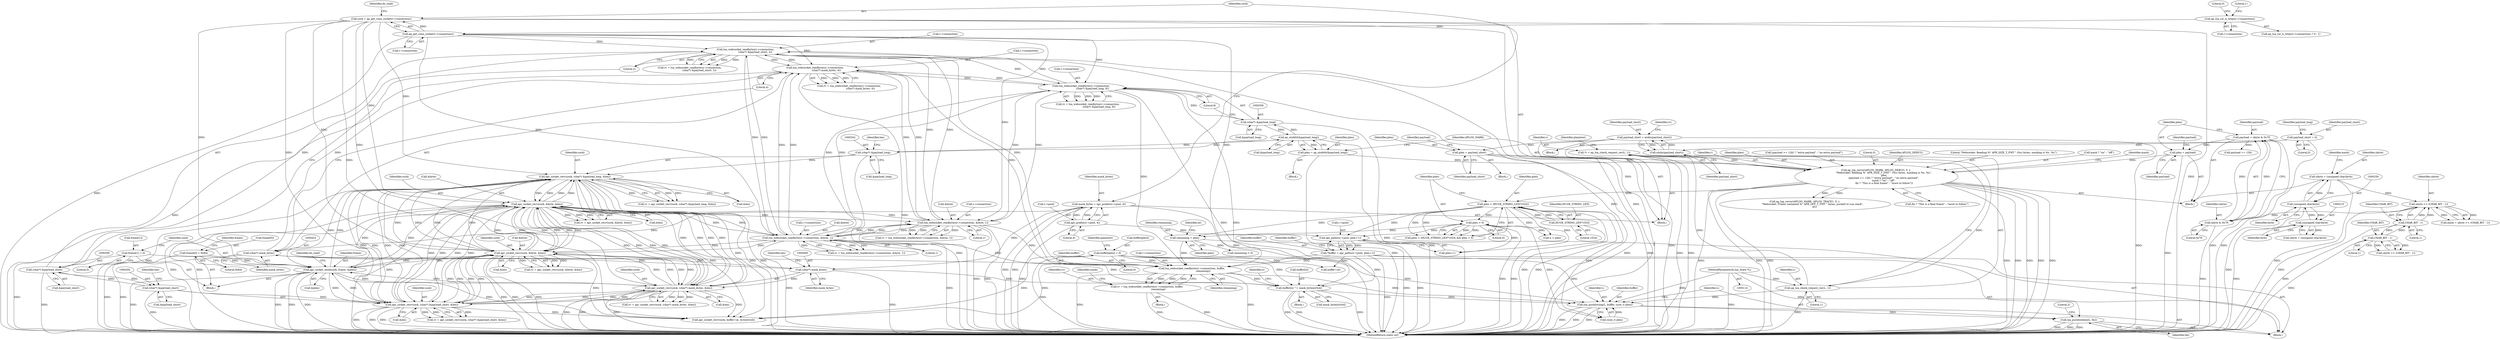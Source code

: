 digraph "0_httpd_643f0fcf3b8ab09a68f0ecd2aa37aafeda3e63ef@pointer" {
"1000509" [label="(Call,lua_websocket_readbytes(r->connection, buffer, \n                            remaining))"];
"1000301" [label="(Call,lua_websocket_readbytes(r->connection, \n                        (char*) &payload_short, 2))"];
"1000417" [label="(Call,lua_websocket_readbytes(r->connection, \n                            (char*) mask_bytes, 4))"];
"1000170" [label="(Call,ap_get_conn_socket(r->connection))"];
"1000155" [label="(Call,ap_lua_ssl_is_https(r->connection))"];
"1000351" [label="(Call,lua_websocket_readbytes(r->connection, \n                            (char*) &payload_long, 8))"];
"1000244" [label="(Call,lua_websocket_readbytes(r->connection, &byte, 1))"];
"1000195" [label="(Call,lua_websocket_readbytes(r->connection, &byte, 1))"];
"1000185" [label="(Call,apr_socket_recv(sock, &byte, &len))"];
"1000567" [label="(Call,apr_socket_send(sock, frame, &plen))"];
"1000406" [label="(Call,apr_socket_recv(sock, (char*) mask_bytes, &len))"];
"1000339" [label="(Call,apr_socket_recv(sock, (char*) &payload_long, &len))"];
"1000289" [label="(Call,apr_socket_recv(sock, (char*) &payload_short, &len))"];
"1000168" [label="(Call,sock = ap_get_conn_socket(r->connection))"];
"1000234" [label="(Call,apr_socket_recv(sock, &byte, &len))"];
"1000291" [label="(Call,(char*) &payload_short)"];
"1000305" [label="(Call,(char*) &payload_short)"];
"1000341" [label="(Call,(char*) &payload_long)"];
"1000367" [label="(Call,ap_ntoh64(&payload_long))"];
"1000355" [label="(Call,(char*) &payload_long)"];
"1000408" [label="(Call,(char*) mask_bytes)"];
"1000421" [label="(Call,(char*) mask_bytes)"];
"1000161" [label="(Call,mask_bytes = apr_pcalloc(r->pool, 4))"];
"1000163" [label="(Call,apr_pcalloc(r->pool, 4))"];
"1000562" [label="(Call,frame[1] = 0)"];
"1000557" [label="(Call,frame[0] = 0x8A)"];
"1000462" [label="(Call,buffer[plen] = 0)"];
"1000453" [label="(Call,*buffer = apr_palloc(r->pool, plen+1))"];
"1000455" [label="(Call,apr_palloc(r->pool, plen+1))"];
"1000439" [label="(Call,plen > 0)"];
"1000434" [label="(Call,plen < (HUGE_STRING_LEN*1024))"];
"1000374" [label="(Call,ap_log_rerror(APLOG_MARK, APLOG_DEBUG, 0, r, \n                    \"Websocket: Reading %\" APR_SIZE_T_FMT \" (%s) bytes, masking is %s. %s\", \n                    plen,\n                    (payload >= 126) ? \"extra payload\" : \"no extra payload\", \n                    mask ? \"on\" : \"off\", \n                    fin ? \"This is a final frame\" : \"more to follow\"))"];
"1000147" [label="(Call,*r = ap_lua_check_request_rec(L, 1))"];
"1000149" [label="(Call,ap_lua_check_request_rec(L, 1))"];
"1000115" [label="(MethodParameterIn,lua_State *L)"];
"1000273" [label="(Call,plen = payload)"];
"1000268" [label="(Call,payload = ubyte & 0x7f)"];
"1000270" [label="(Call,ubyte & 0x7f)"];
"1000263" [label="(Call,ubyte >> (CHAR_BIT - 1))"];
"1000256" [label="(Call,ubyte = (unsigned char)byte)"];
"1000258" [label="(Call,(unsigned char)byte)"];
"1000214" [label="(Call,(unsigned char)byte)"];
"1000265" [label="(Call,CHAR_BIT - 1)"];
"1000221" [label="(Call,CHAR_BIT - 1)"];
"1000365" [label="(Call,plen = ap_ntoh64(&payload_long))"];
"1000319" [label="(Call,plen = payload_short)"];
"1000310" [label="(Call,payload_short = ntohs(payload_short))"];
"1000312" [label="(Call,ntohs(payload_short))"];
"1000136" [label="(Call,payload_short = 0)"];
"1000436" [label="(Call,HUGE_STRING_LEN*1024)"];
"1000444" [label="(Call,remaining = plen)"];
"1000507" [label="(Call,rv = lua_websocket_readbytes(r->connection, buffer, \n                            remaining))"];
"1000528" [label="(Call,buffer[n] ^= mask_bytes[n%4])"];
"1000537" [label="(Call,lua_pushlstring(L, buffer, (size_t) plen))"];
"1000543" [label="(Call,lua_pushboolean(L, fin))"];
"1000498" [label="(Call,ap_log_rerror(APLOG_MARK, APLOG_TRACE1, 0, r, \n                    \"Websocket: Frame contained %\" APR_OFF_T_FMT \" bytes, pushed to Lua stack\", \n                        at))"];
"1000269" [label="(Identifier,payload)"];
"1000568" [label="(Identifier,sock)"];
"1000355" [label="(Call,(char*) &payload_long)"];
"1000482" [label="(Call,buffer+at)"];
"1000435" [label="(Identifier,plen)"];
"1000170" [label="(Call,ap_get_conn_socket(r->connection))"];
"1000321" [label="(Identifier,payload_short)"];
"1000222" [label="(Identifier,CHAR_BIT)"];
"1000256" [label="(Call,ubyte = (unsigned char)byte)"];
"1000266" [label="(Identifier,CHAR_BIT)"];
"1000147" [label="(Call,*r = ap_lua_check_request_rec(L, 1))"];
"1000573" [label="(Identifier,do_read)"];
"1000442" [label="(Block,)"];
"1000262" [label="(Identifier,mask)"];
"1000547" [label="(Literal,2)"];
"1000540" [label="(Call,(size_t) plen)"];
"1000404" [label="(Call,rv = apr_socket_recv(sock, (char*) mask_bytes, &len))"];
"1000544" [label="(Identifier,L)"];
"1000543" [label="(Call,lua_pushboolean(L, fin))"];
"1000433" [label="(Call,plen < (HUGE_STRING_LEN*1024) && plen > 0)"];
"1000545" [label="(Identifier,fin)"];
"1000507" [label="(Call,rv = lua_websocket_readbytes(r->connection, buffer, \n                            remaining))"];
"1000171" [label="(Call,r->connection)"];
"1000463" [label="(Call,buffer[plen])"];
"1000522" [label="(Call,n < plen)"];
"1000278" [label="(Identifier,payload)"];
"1000199" [label="(Call,&byte)"];
"1000212" [label="(Call,ubyte = (unsigned char)byte)"];
"1000289" [label="(Call,apr_socket_recv(sock, (char*) &payload_short, &len))"];
"1000149" [label="(Call,ap_lua_check_request_rec(L, 1))"];
"1000137" [label="(Identifier,payload_short)"];
"1000567" [label="(Call,apr_socket_send(sock, frame, &plen))"];
"1000516" [label="(Identifier,mask)"];
"1000455" [label="(Call,apr_palloc(r->pool, plen+1))"];
"1000410" [label="(Identifier,mask_bytes)"];
"1000305" [label="(Call,(char*) &payload_short)"];
"1000161" [label="(Call,mask_bytes = apr_pcalloc(r->pool, 4))"];
"1000309" [label="(Literal,2)"];
"1000337" [label="(Call,rv = apr_socket_recv(sock, (char*) &payload_long, &len))"];
"1000234" [label="(Call,apr_socket_recv(sock, &byte, &len))"];
"1000319" [label="(Call,plen = payload_short)"];
"1000257" [label="(Identifier,ubyte)"];
"1000424" [label="(Literal,4)"];
"1000561" [label="(Literal,0x8A)"];
"1000271" [label="(Identifier,ubyte)"];
"1000316" [label="(Identifier,rv)"];
"1000311" [label="(Identifier,payload_short)"];
"1000381" [label="(Call,(payload >= 126) ? \"extra payload\" : \"no extra payload\")"];
"1000343" [label="(Call,&payload_long)"];
"1000377" [label="(Literal,0)"];
"1000275" [label="(Identifier,payload)"];
"1000219" [label="(Call,ubyte >> (CHAR_BIT - 1))"];
"1000328" [label="(Identifier,payload)"];
"1000242" [label="(Call,rv = lua_websocket_readbytes(r->connection, &byte, 1))"];
"1000445" [label="(Identifier,remaining)"];
"1000450" [label="(Identifier,at)"];
"1000310" [label="(Call,payload_short = ntohs(payload_short))"];
"1000280" [label="(Block,)"];
"1000195" [label="(Call,lua_websocket_readbytes(r->connection, &byte, 1))"];
"1000116" [label="(Block,)"];
"1000245" [label="(Call,r->connection)"];
"1000529" [label="(Call,buffer[n])"];
"1000446" [label="(Identifier,plen)"];
"1000508" [label="(Identifier,rv)"];
"1000407" [label="(Identifier,sock)"];
"1000434" [label="(Call,plen < (HUGE_STRING_LEN*1024))"];
"1000313" [label="(Identifier,payload_short)"];
"1000509" [label="(Call,lua_websocket_readbytes(r->connection, buffer, \n                            remaining))"];
"1000466" [label="(Literal,0)"];
"1000352" [label="(Call,r->connection)"];
"1000287" [label="(Call,rv = apr_socket_recv(sock, (char*) &payload_short, &len))"];
"1000244" [label="(Call,lua_websocket_readbytes(r->connection, &byte, 1))"];
"1000264" [label="(Identifier,ubyte)"];
"1000440" [label="(Identifier,plen)"];
"1000462" [label="(Call,buffer[plen] = 0)"];
"1000459" [label="(Call,plen+1)"];
"1000261" [label="(Call,mask = ubyte >> (CHAR_BIT - 1))"];
"1000138" [label="(Literal,0)"];
"1000406" [label="(Call,apr_socket_recv(sock, (char*) mask_bytes, &len))"];
"1000162" [label="(Identifier,mask_bytes)"];
"1000538" [label="(Identifier,L)"];
"1000302" [label="(Call,r->connection)"];
"1000438" [label="(Literal,1024)"];
"1000216" [label="(Identifier,byte)"];
"1000526" [label="(Identifier,n)"];
"1000291" [label="(Call,(char*) &payload_short)"];
"1000238" [label="(Call,&len)"];
"1000175" [label="(Identifier,do_read)"];
"1000367" [label="(Call,ap_ntoh64(&payload_long))"];
"1000277" [label="(Call,payload == 126)"];
"1000250" [label="(Literal,1)"];
"1000141" [label="(Identifier,payload_long)"];
"1000376" [label="(Identifier,APLOG_DEBUG)"];
"1000268" [label="(Call,payload = ubyte & 0x7f)"];
"1000532" [label="(Call,mask_bytes[n%4])"];
"1000301" [label="(Call,lua_websocket_readbytes(r->connection, \n                        (char*) &payload_short, 2))"];
"1000441" [label="(Literal,0)"];
"1000260" [label="(Identifier,byte)"];
"1000273" [label="(Call,plen = payload)"];
"1000345" [label="(Call,&len)"];
"1000558" [label="(Call,frame[0])"];
"1000232" [label="(Call,rv = apr_socket_recv(sock, &byte, &len))"];
"1000380" [label="(Identifier,plen)"];
"1000183" [label="(Call,rv = apr_socket_recv(sock, &byte, &len))"];
"1000307" [label="(Call,&payload_short)"];
"1000318" [label="(Block,)"];
"1000563" [label="(Call,frame[1])"];
"1000148" [label="(Identifier,r)"];
"1000270" [label="(Call,ubyte & 0x7f)"];
"1000375" [label="(Identifier,APLOG_MARK)"];
"1000444" [label="(Call,remaining = plen)"];
"1000480" [label="(Call,apr_socket_recv(sock, buffer+at, &received))"];
"1000456" [label="(Call,r->pool)"];
"1000569" [label="(Identifier,frame)"];
"1000418" [label="(Call,r->connection)"];
"1000154" [label="(Call,ap_lua_ssl_is_https(r->connection) ? 0 : 1)"];
"1000364" [label="(Block,)"];
"1000186" [label="(Identifier,sock)"];
"1000193" [label="(Call,rv = lua_websocket_readbytes(r->connection, &byte, 1))"];
"1000379" [label="(Literal,\"Websocket: Reading %\" APR_SIZE_T_FMT \" (%s) bytes, masking is %s. %s\")"];
"1000566" [label="(Literal,0)"];
"1000366" [label="(Identifier,plen)"];
"1000411" [label="(Call,&len)"];
"1000267" [label="(Literal,1)"];
"1000453" [label="(Call,*buffer = apr_palloc(r->pool, plen+1))"];
"1000339" [label="(Call,apr_socket_recv(sock, (char*) &payload_long, &len))"];
"1000537" [label="(Call,lua_pushlstring(L, buffer, (size_t) plen))"];
"1000368" [label="(Call,&payload_long)"];
"1000454" [label="(Identifier,buffer)"];
"1000391" [label="(Call,fin ? \"This is a final frame\" : \"more to follow\")"];
"1000167" [label="(Literal,4)"];
"1000153" [label="(Identifier,plaintext)"];
"1000351" [label="(Call,lua_websocket_readbytes(r->connection, \n                            (char*) &payload_long, 8))"];
"1000185" [label="(Call,apr_socket_recv(sock, &byte, &len))"];
"1000295" [label="(Call,&len)"];
"1000417" [label="(Call,lua_websocket_readbytes(r->connection, \n                            (char*) mask_bytes, 4))"];
"1000412" [label="(Identifier,len)"];
"1000423" [label="(Identifier,mask_bytes)"];
"1000155" [label="(Call,ap_lua_ssl_is_https(r->connection))"];
"1000265" [label="(Call,CHAR_BIT - 1)"];
"1000341" [label="(Call,(char*) &payload_long)"];
"1000539" [label="(Identifier,buffer)"];
"1000201" [label="(Literal,1)"];
"1000189" [label="(Call,&len)"];
"1000168" [label="(Call,sock = ap_get_conn_socket(r->connection))"];
"1000272" [label="(Literal,0x7f)"];
"1000258" [label="(Call,(unsigned char)byte)"];
"1000290" [label="(Identifier,sock)"];
"1000349" [label="(Call,rv = lua_websocket_readbytes(r->connection, \n                            (char*) &payload_long, 8))"];
"1000346" [label="(Identifier,len)"];
"1000164" [label="(Call,r->pool)"];
"1000357" [label="(Call,&payload_long)"];
"1000299" [label="(Call,rv = lua_websocket_readbytes(r->connection, \n                        (char*) &payload_short, 2))"];
"1000223" [label="(Literal,1)"];
"1000169" [label="(Identifier,sock)"];
"1000296" [label="(Identifier,len)"];
"1000235" [label="(Identifier,sock)"];
"1000436" [label="(Call,HUGE_STRING_LEN*1024)"];
"1000513" [label="(Identifier,buffer)"];
"1000415" [label="(Call,rv = lua_websocket_readbytes(r->connection, \n                            (char*) mask_bytes, 4))"];
"1000263" [label="(Call,ubyte >> (CHAR_BIT - 1))"];
"1000562" [label="(Call,frame[1] = 0)"];
"1000274" [label="(Identifier,plen)"];
"1000214" [label="(Call,(unsigned char)byte)"];
"1000570" [label="(Call,&plen)"];
"1000293" [label="(Call,&payload_short)"];
"1000437" [label="(Identifier,HUGE_STRING_LEN)"];
"1000160" [label="(Literal,1)"];
"1000187" [label="(Call,&byte)"];
"1000387" [label="(Call,mask ? \"on\" : \"off\")"];
"1000248" [label="(Call,&byte)"];
"1000365" [label="(Call,plen = ap_ntoh64(&payload_long))"];
"1000464" [label="(Identifier,buffer)"];
"1000527" [label="(Block,)"];
"1000471" [label="(Call,remaining > 0)"];
"1000514" [label="(Identifier,remaining)"];
"1000408" [label="(Call,(char*) mask_bytes)"];
"1000564" [label="(Identifier,frame)"];
"1000221" [label="(Call,CHAR_BIT - 1)"];
"1000468" [label="(Identifier,plaintext)"];
"1000151" [label="(Literal,1)"];
"1000557" [label="(Call,frame[0] = 0x8A)"];
"1000150" [label="(Identifier,L)"];
"1000136" [label="(Call,payload_short = 0)"];
"1000374" [label="(Call,ap_log_rerror(APLOG_MARK, APLOG_DEBUG, 0, r, \n                    \"Websocket: Reading %\" APR_SIZE_T_FMT \" (%s) bytes, masking is %s. %s\", \n                    plen,\n                    (payload >= 126) ? \"extra payload\" : \"no extra payload\", \n                    mask ? \"on\" : \"off\", \n                    fin ? \"This is a final frame\" : \"more to follow\"))"];
"1000506" [label="(Block,)"];
"1000236" [label="(Call,&byte)"];
"1000115" [label="(MethodParameterIn,lua_State *L)"];
"1000510" [label="(Call,r->connection)"];
"1000396" [label="(Identifier,mask)"];
"1000312" [label="(Call,ntohs(payload_short))"];
"1000340" [label="(Identifier,sock)"];
"1000552" [label="(Block,)"];
"1000359" [label="(Literal,8)"];
"1000439" [label="(Call,plen > 0)"];
"1000156" [label="(Call,r->connection)"];
"1000196" [label="(Call,r->connection)"];
"1000421" [label="(Call,(char*) mask_bytes)"];
"1000528" [label="(Call,buffer[n] ^= mask_bytes[n%4])"];
"1000378" [label="(Identifier,r)"];
"1000320" [label="(Identifier,plen)"];
"1000159" [label="(Literal,0)"];
"1000255" [label="(Block,)"];
"1000577" [label="(MethodReturn,static int)"];
"1000163" [label="(Call,apr_pcalloc(r->pool, 4))"];
"1000509" -> "1000507"  [label="AST: "];
"1000509" -> "1000514"  [label="CFG: "];
"1000510" -> "1000509"  [label="AST: "];
"1000513" -> "1000509"  [label="AST: "];
"1000514" -> "1000509"  [label="AST: "];
"1000507" -> "1000509"  [label="CFG: "];
"1000509" -> "1000577"  [label="DDG: "];
"1000509" -> "1000577"  [label="DDG: "];
"1000509" -> "1000507"  [label="DDG: "];
"1000509" -> "1000507"  [label="DDG: "];
"1000509" -> "1000507"  [label="DDG: "];
"1000301" -> "1000509"  [label="DDG: "];
"1000417" -> "1000509"  [label="DDG: "];
"1000170" -> "1000509"  [label="DDG: "];
"1000351" -> "1000509"  [label="DDG: "];
"1000244" -> "1000509"  [label="DDG: "];
"1000195" -> "1000509"  [label="DDG: "];
"1000462" -> "1000509"  [label="DDG: "];
"1000453" -> "1000509"  [label="DDG: "];
"1000444" -> "1000509"  [label="DDG: "];
"1000509" -> "1000528"  [label="DDG: "];
"1000509" -> "1000537"  [label="DDG: "];
"1000301" -> "1000299"  [label="AST: "];
"1000301" -> "1000309"  [label="CFG: "];
"1000302" -> "1000301"  [label="AST: "];
"1000305" -> "1000301"  [label="AST: "];
"1000309" -> "1000301"  [label="AST: "];
"1000299" -> "1000301"  [label="CFG: "];
"1000301" -> "1000577"  [label="DDG: "];
"1000301" -> "1000577"  [label="DDG: "];
"1000301" -> "1000195"  [label="DDG: "];
"1000301" -> "1000244"  [label="DDG: "];
"1000301" -> "1000299"  [label="DDG: "];
"1000301" -> "1000299"  [label="DDG: "];
"1000301" -> "1000299"  [label="DDG: "];
"1000417" -> "1000301"  [label="DDG: "];
"1000170" -> "1000301"  [label="DDG: "];
"1000351" -> "1000301"  [label="DDG: "];
"1000244" -> "1000301"  [label="DDG: "];
"1000195" -> "1000301"  [label="DDG: "];
"1000305" -> "1000301"  [label="DDG: "];
"1000301" -> "1000351"  [label="DDG: "];
"1000301" -> "1000417"  [label="DDG: "];
"1000417" -> "1000415"  [label="AST: "];
"1000417" -> "1000424"  [label="CFG: "];
"1000418" -> "1000417"  [label="AST: "];
"1000421" -> "1000417"  [label="AST: "];
"1000424" -> "1000417"  [label="AST: "];
"1000415" -> "1000417"  [label="CFG: "];
"1000417" -> "1000577"  [label="DDG: "];
"1000417" -> "1000577"  [label="DDG: "];
"1000417" -> "1000195"  [label="DDG: "];
"1000417" -> "1000244"  [label="DDG: "];
"1000417" -> "1000351"  [label="DDG: "];
"1000417" -> "1000415"  [label="DDG: "];
"1000417" -> "1000415"  [label="DDG: "];
"1000417" -> "1000415"  [label="DDG: "];
"1000170" -> "1000417"  [label="DDG: "];
"1000351" -> "1000417"  [label="DDG: "];
"1000244" -> "1000417"  [label="DDG: "];
"1000195" -> "1000417"  [label="DDG: "];
"1000421" -> "1000417"  [label="DDG: "];
"1000170" -> "1000168"  [label="AST: "];
"1000170" -> "1000171"  [label="CFG: "];
"1000171" -> "1000170"  [label="AST: "];
"1000168" -> "1000170"  [label="CFG: "];
"1000170" -> "1000577"  [label="DDG: "];
"1000170" -> "1000168"  [label="DDG: "];
"1000155" -> "1000170"  [label="DDG: "];
"1000170" -> "1000195"  [label="DDG: "];
"1000170" -> "1000244"  [label="DDG: "];
"1000170" -> "1000351"  [label="DDG: "];
"1000155" -> "1000154"  [label="AST: "];
"1000155" -> "1000156"  [label="CFG: "];
"1000156" -> "1000155"  [label="AST: "];
"1000159" -> "1000155"  [label="CFG: "];
"1000160" -> "1000155"  [label="CFG: "];
"1000351" -> "1000349"  [label="AST: "];
"1000351" -> "1000359"  [label="CFG: "];
"1000352" -> "1000351"  [label="AST: "];
"1000355" -> "1000351"  [label="AST: "];
"1000359" -> "1000351"  [label="AST: "];
"1000349" -> "1000351"  [label="CFG: "];
"1000351" -> "1000577"  [label="DDG: "];
"1000351" -> "1000577"  [label="DDG: "];
"1000351" -> "1000195"  [label="DDG: "];
"1000351" -> "1000244"  [label="DDG: "];
"1000351" -> "1000349"  [label="DDG: "];
"1000351" -> "1000349"  [label="DDG: "];
"1000351" -> "1000349"  [label="DDG: "];
"1000244" -> "1000351"  [label="DDG: "];
"1000195" -> "1000351"  [label="DDG: "];
"1000355" -> "1000351"  [label="DDG: "];
"1000244" -> "1000242"  [label="AST: "];
"1000244" -> "1000250"  [label="CFG: "];
"1000245" -> "1000244"  [label="AST: "];
"1000248" -> "1000244"  [label="AST: "];
"1000250" -> "1000244"  [label="AST: "];
"1000242" -> "1000244"  [label="CFG: "];
"1000244" -> "1000577"  [label="DDG: "];
"1000244" -> "1000577"  [label="DDG: "];
"1000244" -> "1000185"  [label="DDG: "];
"1000244" -> "1000195"  [label="DDG: "];
"1000244" -> "1000195"  [label="DDG: "];
"1000244" -> "1000242"  [label="DDG: "];
"1000244" -> "1000242"  [label="DDG: "];
"1000244" -> "1000242"  [label="DDG: "];
"1000195" -> "1000244"  [label="DDG: "];
"1000195" -> "1000244"  [label="DDG: "];
"1000185" -> "1000244"  [label="DDG: "];
"1000195" -> "1000193"  [label="AST: "];
"1000195" -> "1000201"  [label="CFG: "];
"1000196" -> "1000195"  [label="AST: "];
"1000199" -> "1000195"  [label="AST: "];
"1000201" -> "1000195"  [label="AST: "];
"1000193" -> "1000195"  [label="CFG: "];
"1000195" -> "1000577"  [label="DDG: "];
"1000195" -> "1000577"  [label="DDG: "];
"1000195" -> "1000185"  [label="DDG: "];
"1000195" -> "1000193"  [label="DDG: "];
"1000195" -> "1000193"  [label="DDG: "];
"1000195" -> "1000193"  [label="DDG: "];
"1000185" -> "1000195"  [label="DDG: "];
"1000234" -> "1000195"  [label="DDG: "];
"1000195" -> "1000234"  [label="DDG: "];
"1000185" -> "1000183"  [label="AST: "];
"1000185" -> "1000189"  [label="CFG: "];
"1000186" -> "1000185"  [label="AST: "];
"1000187" -> "1000185"  [label="AST: "];
"1000189" -> "1000185"  [label="AST: "];
"1000183" -> "1000185"  [label="CFG: "];
"1000185" -> "1000577"  [label="DDG: "];
"1000185" -> "1000577"  [label="DDG: "];
"1000185" -> "1000577"  [label="DDG: "];
"1000185" -> "1000183"  [label="DDG: "];
"1000185" -> "1000183"  [label="DDG: "];
"1000185" -> "1000183"  [label="DDG: "];
"1000567" -> "1000185"  [label="DDG: "];
"1000406" -> "1000185"  [label="DDG: "];
"1000406" -> "1000185"  [label="DDG: "];
"1000339" -> "1000185"  [label="DDG: "];
"1000339" -> "1000185"  [label="DDG: "];
"1000289" -> "1000185"  [label="DDG: "];
"1000289" -> "1000185"  [label="DDG: "];
"1000168" -> "1000185"  [label="DDG: "];
"1000234" -> "1000185"  [label="DDG: "];
"1000234" -> "1000185"  [label="DDG: "];
"1000234" -> "1000185"  [label="DDG: "];
"1000185" -> "1000234"  [label="DDG: "];
"1000185" -> "1000234"  [label="DDG: "];
"1000185" -> "1000234"  [label="DDG: "];
"1000185" -> "1000289"  [label="DDG: "];
"1000185" -> "1000289"  [label="DDG: "];
"1000185" -> "1000339"  [label="DDG: "];
"1000185" -> "1000339"  [label="DDG: "];
"1000185" -> "1000406"  [label="DDG: "];
"1000185" -> "1000406"  [label="DDG: "];
"1000185" -> "1000480"  [label="DDG: "];
"1000185" -> "1000567"  [label="DDG: "];
"1000567" -> "1000552"  [label="AST: "];
"1000567" -> "1000570"  [label="CFG: "];
"1000568" -> "1000567"  [label="AST: "];
"1000569" -> "1000567"  [label="AST: "];
"1000570" -> "1000567"  [label="AST: "];
"1000573" -> "1000567"  [label="CFG: "];
"1000567" -> "1000577"  [label="DDG: "];
"1000567" -> "1000577"  [label="DDG: "];
"1000567" -> "1000577"  [label="DDG: "];
"1000567" -> "1000577"  [label="DDG: "];
"1000567" -> "1000234"  [label="DDG: "];
"1000567" -> "1000289"  [label="DDG: "];
"1000567" -> "1000339"  [label="DDG: "];
"1000567" -> "1000406"  [label="DDG: "];
"1000567" -> "1000480"  [label="DDG: "];
"1000406" -> "1000567"  [label="DDG: "];
"1000339" -> "1000567"  [label="DDG: "];
"1000289" -> "1000567"  [label="DDG: "];
"1000168" -> "1000567"  [label="DDG: "];
"1000234" -> "1000567"  [label="DDG: "];
"1000562" -> "1000567"  [label="DDG: "];
"1000557" -> "1000567"  [label="DDG: "];
"1000406" -> "1000404"  [label="AST: "];
"1000406" -> "1000411"  [label="CFG: "];
"1000407" -> "1000406"  [label="AST: "];
"1000408" -> "1000406"  [label="AST: "];
"1000411" -> "1000406"  [label="AST: "];
"1000404" -> "1000406"  [label="CFG: "];
"1000406" -> "1000577"  [label="DDG: "];
"1000406" -> "1000577"  [label="DDG: "];
"1000406" -> "1000577"  [label="DDG: "];
"1000406" -> "1000234"  [label="DDG: "];
"1000406" -> "1000234"  [label="DDG: "];
"1000406" -> "1000289"  [label="DDG: "];
"1000406" -> "1000289"  [label="DDG: "];
"1000406" -> "1000339"  [label="DDG: "];
"1000406" -> "1000339"  [label="DDG: "];
"1000406" -> "1000404"  [label="DDG: "];
"1000406" -> "1000404"  [label="DDG: "];
"1000406" -> "1000404"  [label="DDG: "];
"1000339" -> "1000406"  [label="DDG: "];
"1000339" -> "1000406"  [label="DDG: "];
"1000289" -> "1000406"  [label="DDG: "];
"1000289" -> "1000406"  [label="DDG: "];
"1000168" -> "1000406"  [label="DDG: "];
"1000234" -> "1000406"  [label="DDG: "];
"1000234" -> "1000406"  [label="DDG: "];
"1000408" -> "1000406"  [label="DDG: "];
"1000406" -> "1000480"  [label="DDG: "];
"1000339" -> "1000337"  [label="AST: "];
"1000339" -> "1000345"  [label="CFG: "];
"1000340" -> "1000339"  [label="AST: "];
"1000341" -> "1000339"  [label="AST: "];
"1000345" -> "1000339"  [label="AST: "];
"1000337" -> "1000339"  [label="CFG: "];
"1000339" -> "1000577"  [label="DDG: "];
"1000339" -> "1000577"  [label="DDG: "];
"1000339" -> "1000577"  [label="DDG: "];
"1000339" -> "1000234"  [label="DDG: "];
"1000339" -> "1000234"  [label="DDG: "];
"1000339" -> "1000289"  [label="DDG: "];
"1000339" -> "1000289"  [label="DDG: "];
"1000339" -> "1000337"  [label="DDG: "];
"1000339" -> "1000337"  [label="DDG: "];
"1000339" -> "1000337"  [label="DDG: "];
"1000289" -> "1000339"  [label="DDG: "];
"1000289" -> "1000339"  [label="DDG: "];
"1000168" -> "1000339"  [label="DDG: "];
"1000234" -> "1000339"  [label="DDG: "];
"1000234" -> "1000339"  [label="DDG: "];
"1000341" -> "1000339"  [label="DDG: "];
"1000339" -> "1000480"  [label="DDG: "];
"1000289" -> "1000287"  [label="AST: "];
"1000289" -> "1000295"  [label="CFG: "];
"1000290" -> "1000289"  [label="AST: "];
"1000291" -> "1000289"  [label="AST: "];
"1000295" -> "1000289"  [label="AST: "];
"1000287" -> "1000289"  [label="CFG: "];
"1000289" -> "1000577"  [label="DDG: "];
"1000289" -> "1000577"  [label="DDG: "];
"1000289" -> "1000577"  [label="DDG: "];
"1000289" -> "1000234"  [label="DDG: "];
"1000289" -> "1000234"  [label="DDG: "];
"1000289" -> "1000287"  [label="DDG: "];
"1000289" -> "1000287"  [label="DDG: "];
"1000289" -> "1000287"  [label="DDG: "];
"1000168" -> "1000289"  [label="DDG: "];
"1000234" -> "1000289"  [label="DDG: "];
"1000234" -> "1000289"  [label="DDG: "];
"1000291" -> "1000289"  [label="DDG: "];
"1000289" -> "1000480"  [label="DDG: "];
"1000168" -> "1000116"  [label="AST: "];
"1000169" -> "1000168"  [label="AST: "];
"1000175" -> "1000168"  [label="CFG: "];
"1000168" -> "1000577"  [label="DDG: "];
"1000168" -> "1000577"  [label="DDG: "];
"1000168" -> "1000234"  [label="DDG: "];
"1000168" -> "1000480"  [label="DDG: "];
"1000234" -> "1000232"  [label="AST: "];
"1000234" -> "1000238"  [label="CFG: "];
"1000235" -> "1000234"  [label="AST: "];
"1000236" -> "1000234"  [label="AST: "];
"1000238" -> "1000234"  [label="AST: "];
"1000232" -> "1000234"  [label="CFG: "];
"1000234" -> "1000577"  [label="DDG: "];
"1000234" -> "1000577"  [label="DDG: "];
"1000234" -> "1000577"  [label="DDG: "];
"1000234" -> "1000232"  [label="DDG: "];
"1000234" -> "1000232"  [label="DDG: "];
"1000234" -> "1000232"  [label="DDG: "];
"1000234" -> "1000480"  [label="DDG: "];
"1000291" -> "1000293"  [label="CFG: "];
"1000292" -> "1000291"  [label="AST: "];
"1000293" -> "1000291"  [label="AST: "];
"1000296" -> "1000291"  [label="CFG: "];
"1000291" -> "1000577"  [label="DDG: "];
"1000305" -> "1000291"  [label="DDG: "];
"1000291" -> "1000305"  [label="DDG: "];
"1000305" -> "1000307"  [label="CFG: "];
"1000306" -> "1000305"  [label="AST: "];
"1000307" -> "1000305"  [label="AST: "];
"1000309" -> "1000305"  [label="CFG: "];
"1000305" -> "1000577"  [label="DDG: "];
"1000341" -> "1000343"  [label="CFG: "];
"1000342" -> "1000341"  [label="AST: "];
"1000343" -> "1000341"  [label="AST: "];
"1000346" -> "1000341"  [label="CFG: "];
"1000341" -> "1000577"  [label="DDG: "];
"1000367" -> "1000341"  [label="DDG: "];
"1000341" -> "1000367"  [label="DDG: "];
"1000367" -> "1000365"  [label="AST: "];
"1000367" -> "1000368"  [label="CFG: "];
"1000368" -> "1000367"  [label="AST: "];
"1000365" -> "1000367"  [label="CFG: "];
"1000367" -> "1000577"  [label="DDG: "];
"1000367" -> "1000355"  [label="DDG: "];
"1000367" -> "1000365"  [label="DDG: "];
"1000355" -> "1000367"  [label="DDG: "];
"1000355" -> "1000357"  [label="CFG: "];
"1000356" -> "1000355"  [label="AST: "];
"1000357" -> "1000355"  [label="AST: "];
"1000359" -> "1000355"  [label="CFG: "];
"1000355" -> "1000577"  [label="DDG: "];
"1000408" -> "1000410"  [label="CFG: "];
"1000409" -> "1000408"  [label="AST: "];
"1000410" -> "1000408"  [label="AST: "];
"1000412" -> "1000408"  [label="CFG: "];
"1000408" -> "1000577"  [label="DDG: "];
"1000421" -> "1000408"  [label="DDG: "];
"1000161" -> "1000408"  [label="DDG: "];
"1000408" -> "1000421"  [label="DDG: "];
"1000408" -> "1000528"  [label="DDG: "];
"1000421" -> "1000423"  [label="CFG: "];
"1000422" -> "1000421"  [label="AST: "];
"1000423" -> "1000421"  [label="AST: "];
"1000424" -> "1000421"  [label="CFG: "];
"1000421" -> "1000577"  [label="DDG: "];
"1000161" -> "1000421"  [label="DDG: "];
"1000421" -> "1000528"  [label="DDG: "];
"1000161" -> "1000116"  [label="AST: "];
"1000161" -> "1000163"  [label="CFG: "];
"1000162" -> "1000161"  [label="AST: "];
"1000163" -> "1000161"  [label="AST: "];
"1000169" -> "1000161"  [label="CFG: "];
"1000161" -> "1000577"  [label="DDG: "];
"1000161" -> "1000577"  [label="DDG: "];
"1000163" -> "1000161"  [label="DDG: "];
"1000163" -> "1000161"  [label="DDG: "];
"1000161" -> "1000528"  [label="DDG: "];
"1000163" -> "1000167"  [label="CFG: "];
"1000164" -> "1000163"  [label="AST: "];
"1000167" -> "1000163"  [label="AST: "];
"1000163" -> "1000577"  [label="DDG: "];
"1000163" -> "1000455"  [label="DDG: "];
"1000562" -> "1000552"  [label="AST: "];
"1000562" -> "1000566"  [label="CFG: "];
"1000563" -> "1000562"  [label="AST: "];
"1000566" -> "1000562"  [label="AST: "];
"1000568" -> "1000562"  [label="CFG: "];
"1000562" -> "1000577"  [label="DDG: "];
"1000557" -> "1000552"  [label="AST: "];
"1000557" -> "1000561"  [label="CFG: "];
"1000558" -> "1000557"  [label="AST: "];
"1000561" -> "1000557"  [label="AST: "];
"1000564" -> "1000557"  [label="CFG: "];
"1000557" -> "1000577"  [label="DDG: "];
"1000462" -> "1000442"  [label="AST: "];
"1000462" -> "1000466"  [label="CFG: "];
"1000463" -> "1000462"  [label="AST: "];
"1000466" -> "1000462"  [label="AST: "];
"1000468" -> "1000462"  [label="CFG: "];
"1000462" -> "1000577"  [label="DDG: "];
"1000462" -> "1000480"  [label="DDG: "];
"1000462" -> "1000482"  [label="DDG: "];
"1000462" -> "1000528"  [label="DDG: "];
"1000462" -> "1000537"  [label="DDG: "];
"1000453" -> "1000442"  [label="AST: "];
"1000453" -> "1000455"  [label="CFG: "];
"1000454" -> "1000453"  [label="AST: "];
"1000455" -> "1000453"  [label="AST: "];
"1000464" -> "1000453"  [label="CFG: "];
"1000453" -> "1000577"  [label="DDG: "];
"1000455" -> "1000453"  [label="DDG: "];
"1000455" -> "1000453"  [label="DDG: "];
"1000453" -> "1000480"  [label="DDG: "];
"1000453" -> "1000482"  [label="DDG: "];
"1000453" -> "1000528"  [label="DDG: "];
"1000453" -> "1000537"  [label="DDG: "];
"1000455" -> "1000459"  [label="CFG: "];
"1000456" -> "1000455"  [label="AST: "];
"1000459" -> "1000455"  [label="AST: "];
"1000455" -> "1000577"  [label="DDG: "];
"1000455" -> "1000577"  [label="DDG: "];
"1000439" -> "1000455"  [label="DDG: "];
"1000434" -> "1000455"  [label="DDG: "];
"1000439" -> "1000433"  [label="AST: "];
"1000439" -> "1000441"  [label="CFG: "];
"1000440" -> "1000439"  [label="AST: "];
"1000441" -> "1000439"  [label="AST: "];
"1000433" -> "1000439"  [label="CFG: "];
"1000439" -> "1000577"  [label="DDG: "];
"1000439" -> "1000433"  [label="DDG: "];
"1000439" -> "1000433"  [label="DDG: "];
"1000434" -> "1000439"  [label="DDG: "];
"1000439" -> "1000444"  [label="DDG: "];
"1000439" -> "1000459"  [label="DDG: "];
"1000439" -> "1000522"  [label="DDG: "];
"1000439" -> "1000540"  [label="DDG: "];
"1000434" -> "1000433"  [label="AST: "];
"1000434" -> "1000436"  [label="CFG: "];
"1000435" -> "1000434"  [label="AST: "];
"1000436" -> "1000434"  [label="AST: "];
"1000440" -> "1000434"  [label="CFG: "];
"1000433" -> "1000434"  [label="CFG: "];
"1000434" -> "1000577"  [label="DDG: "];
"1000434" -> "1000577"  [label="DDG: "];
"1000434" -> "1000433"  [label="DDG: "];
"1000434" -> "1000433"  [label="DDG: "];
"1000374" -> "1000434"  [label="DDG: "];
"1000436" -> "1000434"  [label="DDG: "];
"1000436" -> "1000434"  [label="DDG: "];
"1000434" -> "1000444"  [label="DDG: "];
"1000434" -> "1000459"  [label="DDG: "];
"1000434" -> "1000522"  [label="DDG: "];
"1000434" -> "1000540"  [label="DDG: "];
"1000374" -> "1000255"  [label="AST: "];
"1000374" -> "1000391"  [label="CFG: "];
"1000375" -> "1000374"  [label="AST: "];
"1000376" -> "1000374"  [label="AST: "];
"1000377" -> "1000374"  [label="AST: "];
"1000378" -> "1000374"  [label="AST: "];
"1000379" -> "1000374"  [label="AST: "];
"1000380" -> "1000374"  [label="AST: "];
"1000381" -> "1000374"  [label="AST: "];
"1000387" -> "1000374"  [label="AST: "];
"1000391" -> "1000374"  [label="AST: "];
"1000396" -> "1000374"  [label="CFG: "];
"1000374" -> "1000577"  [label="DDG: "];
"1000374" -> "1000577"  [label="DDG: "];
"1000374" -> "1000577"  [label="DDG: "];
"1000374" -> "1000577"  [label="DDG: "];
"1000374" -> "1000577"  [label="DDG: "];
"1000374" -> "1000577"  [label="DDG: "];
"1000374" -> "1000577"  [label="DDG: "];
"1000374" -> "1000577"  [label="DDG: "];
"1000147" -> "1000374"  [label="DDG: "];
"1000273" -> "1000374"  [label="DDG: "];
"1000365" -> "1000374"  [label="DDG: "];
"1000319" -> "1000374"  [label="DDG: "];
"1000374" -> "1000498"  [label="DDG: "];
"1000374" -> "1000498"  [label="DDG: "];
"1000147" -> "1000116"  [label="AST: "];
"1000147" -> "1000149"  [label="CFG: "];
"1000148" -> "1000147"  [label="AST: "];
"1000149" -> "1000147"  [label="AST: "];
"1000153" -> "1000147"  [label="CFG: "];
"1000147" -> "1000577"  [label="DDG: "];
"1000147" -> "1000577"  [label="DDG: "];
"1000149" -> "1000147"  [label="DDG: "];
"1000149" -> "1000147"  [label="DDG: "];
"1000149" -> "1000151"  [label="CFG: "];
"1000150" -> "1000149"  [label="AST: "];
"1000151" -> "1000149"  [label="AST: "];
"1000149" -> "1000577"  [label="DDG: "];
"1000115" -> "1000149"  [label="DDG: "];
"1000149" -> "1000537"  [label="DDG: "];
"1000115" -> "1000114"  [label="AST: "];
"1000115" -> "1000577"  [label="DDG: "];
"1000115" -> "1000537"  [label="DDG: "];
"1000115" -> "1000543"  [label="DDG: "];
"1000273" -> "1000255"  [label="AST: "];
"1000273" -> "1000275"  [label="CFG: "];
"1000274" -> "1000273"  [label="AST: "];
"1000275" -> "1000273"  [label="AST: "];
"1000278" -> "1000273"  [label="CFG: "];
"1000273" -> "1000577"  [label="DDG: "];
"1000268" -> "1000273"  [label="DDG: "];
"1000268" -> "1000255"  [label="AST: "];
"1000268" -> "1000270"  [label="CFG: "];
"1000269" -> "1000268"  [label="AST: "];
"1000270" -> "1000268"  [label="AST: "];
"1000274" -> "1000268"  [label="CFG: "];
"1000268" -> "1000577"  [label="DDG: "];
"1000270" -> "1000268"  [label="DDG: "];
"1000270" -> "1000268"  [label="DDG: "];
"1000268" -> "1000277"  [label="DDG: "];
"1000270" -> "1000272"  [label="CFG: "];
"1000271" -> "1000270"  [label="AST: "];
"1000272" -> "1000270"  [label="AST: "];
"1000270" -> "1000577"  [label="DDG: "];
"1000263" -> "1000270"  [label="DDG: "];
"1000263" -> "1000261"  [label="AST: "];
"1000263" -> "1000265"  [label="CFG: "];
"1000264" -> "1000263"  [label="AST: "];
"1000265" -> "1000263"  [label="AST: "];
"1000261" -> "1000263"  [label="CFG: "];
"1000263" -> "1000577"  [label="DDG: "];
"1000263" -> "1000261"  [label="DDG: "];
"1000263" -> "1000261"  [label="DDG: "];
"1000256" -> "1000263"  [label="DDG: "];
"1000265" -> "1000263"  [label="DDG: "];
"1000265" -> "1000263"  [label="DDG: "];
"1000256" -> "1000255"  [label="AST: "];
"1000256" -> "1000258"  [label="CFG: "];
"1000257" -> "1000256"  [label="AST: "];
"1000258" -> "1000256"  [label="AST: "];
"1000262" -> "1000256"  [label="CFG: "];
"1000256" -> "1000577"  [label="DDG: "];
"1000258" -> "1000256"  [label="DDG: "];
"1000258" -> "1000260"  [label="CFG: "];
"1000259" -> "1000258"  [label="AST: "];
"1000260" -> "1000258"  [label="AST: "];
"1000258" -> "1000577"  [label="DDG: "];
"1000258" -> "1000214"  [label="DDG: "];
"1000214" -> "1000258"  [label="DDG: "];
"1000214" -> "1000212"  [label="AST: "];
"1000214" -> "1000216"  [label="CFG: "];
"1000215" -> "1000214"  [label="AST: "];
"1000216" -> "1000214"  [label="AST: "];
"1000212" -> "1000214"  [label="CFG: "];
"1000214" -> "1000577"  [label="DDG: "];
"1000214" -> "1000212"  [label="DDG: "];
"1000265" -> "1000267"  [label="CFG: "];
"1000266" -> "1000265"  [label="AST: "];
"1000267" -> "1000265"  [label="AST: "];
"1000265" -> "1000577"  [label="DDG: "];
"1000265" -> "1000221"  [label="DDG: "];
"1000221" -> "1000265"  [label="DDG: "];
"1000221" -> "1000219"  [label="AST: "];
"1000221" -> "1000223"  [label="CFG: "];
"1000222" -> "1000221"  [label="AST: "];
"1000223" -> "1000221"  [label="AST: "];
"1000219" -> "1000221"  [label="CFG: "];
"1000221" -> "1000577"  [label="DDG: "];
"1000221" -> "1000219"  [label="DDG: "];
"1000221" -> "1000219"  [label="DDG: "];
"1000365" -> "1000364"  [label="AST: "];
"1000366" -> "1000365"  [label="AST: "];
"1000375" -> "1000365"  [label="CFG: "];
"1000365" -> "1000577"  [label="DDG: "];
"1000319" -> "1000318"  [label="AST: "];
"1000319" -> "1000321"  [label="CFG: "];
"1000320" -> "1000319"  [label="AST: "];
"1000321" -> "1000319"  [label="AST: "];
"1000328" -> "1000319"  [label="CFG: "];
"1000319" -> "1000577"  [label="DDG: "];
"1000319" -> "1000577"  [label="DDG: "];
"1000310" -> "1000319"  [label="DDG: "];
"1000310" -> "1000280"  [label="AST: "];
"1000310" -> "1000312"  [label="CFG: "];
"1000311" -> "1000310"  [label="AST: "];
"1000312" -> "1000310"  [label="AST: "];
"1000316" -> "1000310"  [label="CFG: "];
"1000310" -> "1000577"  [label="DDG: "];
"1000310" -> "1000577"  [label="DDG: "];
"1000312" -> "1000310"  [label="DDG: "];
"1000310" -> "1000312"  [label="DDG: "];
"1000312" -> "1000313"  [label="CFG: "];
"1000313" -> "1000312"  [label="AST: "];
"1000136" -> "1000312"  [label="DDG: "];
"1000136" -> "1000116"  [label="AST: "];
"1000136" -> "1000138"  [label="CFG: "];
"1000137" -> "1000136"  [label="AST: "];
"1000138" -> "1000136"  [label="AST: "];
"1000141" -> "1000136"  [label="CFG: "];
"1000136" -> "1000577"  [label="DDG: "];
"1000436" -> "1000438"  [label="CFG: "];
"1000437" -> "1000436"  [label="AST: "];
"1000438" -> "1000436"  [label="AST: "];
"1000436" -> "1000577"  [label="DDG: "];
"1000444" -> "1000442"  [label="AST: "];
"1000444" -> "1000446"  [label="CFG: "];
"1000445" -> "1000444"  [label="AST: "];
"1000446" -> "1000444"  [label="AST: "];
"1000450" -> "1000444"  [label="CFG: "];
"1000444" -> "1000471"  [label="DDG: "];
"1000507" -> "1000506"  [label="AST: "];
"1000508" -> "1000507"  [label="AST: "];
"1000516" -> "1000507"  [label="CFG: "];
"1000507" -> "1000577"  [label="DDG: "];
"1000507" -> "1000577"  [label="DDG: "];
"1000528" -> "1000527"  [label="AST: "];
"1000528" -> "1000532"  [label="CFG: "];
"1000529" -> "1000528"  [label="AST: "];
"1000532" -> "1000528"  [label="AST: "];
"1000526" -> "1000528"  [label="CFG: "];
"1000528" -> "1000577"  [label="DDG: "];
"1000528" -> "1000577"  [label="DDG: "];
"1000528" -> "1000577"  [label="DDG: "];
"1000528" -> "1000537"  [label="DDG: "];
"1000537" -> "1000442"  [label="AST: "];
"1000537" -> "1000540"  [label="CFG: "];
"1000538" -> "1000537"  [label="AST: "];
"1000539" -> "1000537"  [label="AST: "];
"1000540" -> "1000537"  [label="AST: "];
"1000544" -> "1000537"  [label="CFG: "];
"1000537" -> "1000577"  [label="DDG: "];
"1000537" -> "1000577"  [label="DDG: "];
"1000537" -> "1000577"  [label="DDG: "];
"1000540" -> "1000537"  [label="DDG: "];
"1000537" -> "1000543"  [label="DDG: "];
"1000543" -> "1000442"  [label="AST: "];
"1000543" -> "1000545"  [label="CFG: "];
"1000544" -> "1000543"  [label="AST: "];
"1000545" -> "1000543"  [label="AST: "];
"1000547" -> "1000543"  [label="CFG: "];
"1000543" -> "1000577"  [label="DDG: "];
"1000543" -> "1000577"  [label="DDG: "];
"1000543" -> "1000577"  [label="DDG: "];
}
